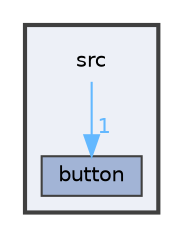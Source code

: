 digraph "src"
{
 // LATEX_PDF_SIZE
  bgcolor="transparent";
  edge [fontname=Helvetica,fontsize=10,labelfontname=Helvetica,labelfontsize=10];
  node [fontname=Helvetica,fontsize=10,shape=box,height=0.2,width=0.4];
  compound=true
  subgraph clusterdir_68267d1309a1af8e8297ef4c3efbcdba {
    graph [ bgcolor="#edf0f7", pencolor="grey25", label="", fontname=Helvetica,fontsize=10 style="filled,bold", URL="dir_68267d1309a1af8e8297ef4c3efbcdba.html",tooltip=""]
    dir_68267d1309a1af8e8297ef4c3efbcdba [shape=plaintext, label="src"];
  dir_2a83588ecde063e63a6059b48ad1ea81 [label="button", fillcolor="#a2b4d6", color="grey25", style="filled", URL="dir_2a83588ecde063e63a6059b48ad1ea81.html",tooltip=""];
  }
  dir_68267d1309a1af8e8297ef4c3efbcdba->dir_2a83588ecde063e63a6059b48ad1ea81 [headlabel="1", labeldistance=1.5 headhref="dir_000197_000022.html" color="steelblue1" fontcolor="steelblue1"];
}
